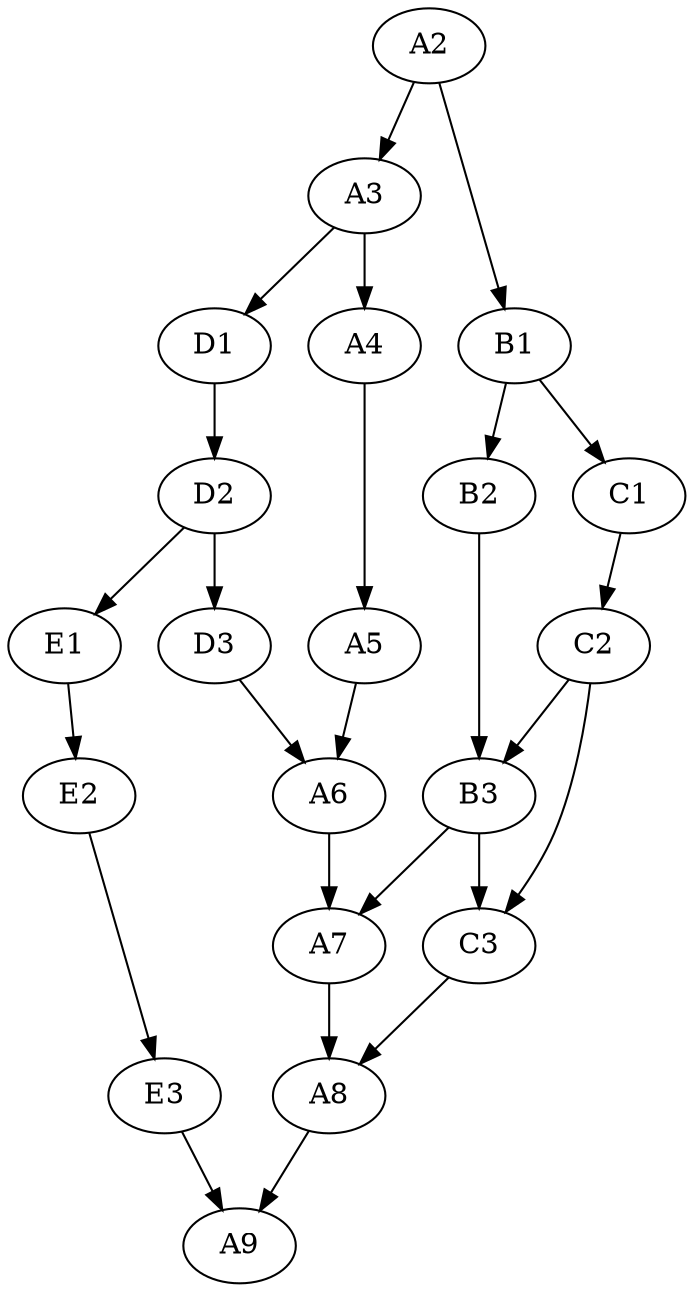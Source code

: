 digraph "oriente_relou_7" {

        "A2" -> "A3"-> "A4" -> "A5" -> "A6" -> "A7" -> "A8" -> "A9";
        "A2" -> "B1" -> "B2" -> "B3" -> "A7";
        "B1" -> "C1" -> "C2" -> "B3" -> "C3";
	"C2" -> "C3" -> "A8";
	"A3" -> "D1" -> "D2" -> "D3" -> "A6";
	"D2" -> "E1" -> "E2" -> "E3" -> "A9";
	}

